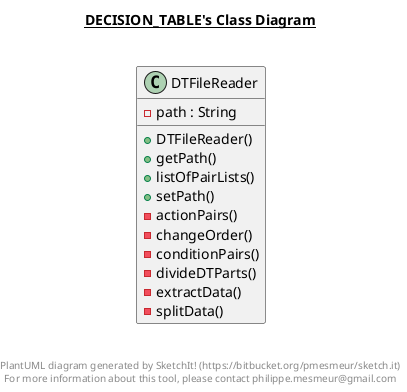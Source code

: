@startuml

title __DECISION_TABLE's Class Diagram__\n


      class DTFileReader {
              - path : String
              + DTFileReader()
              + getPath()
              + listOfPairLists()
              + setPath()
              - actionPairs()
              - changeOrder()
              - conditionPairs()
              - divideDTParts()
              - extractData()
              - splitData()
          }

right footer


PlantUML diagram generated by SketchIt! (https://bitbucket.org/pmesmeur/sketch.it)
For more information about this tool, please contact philippe.mesmeur@gmail.com
endfooter

@enduml

